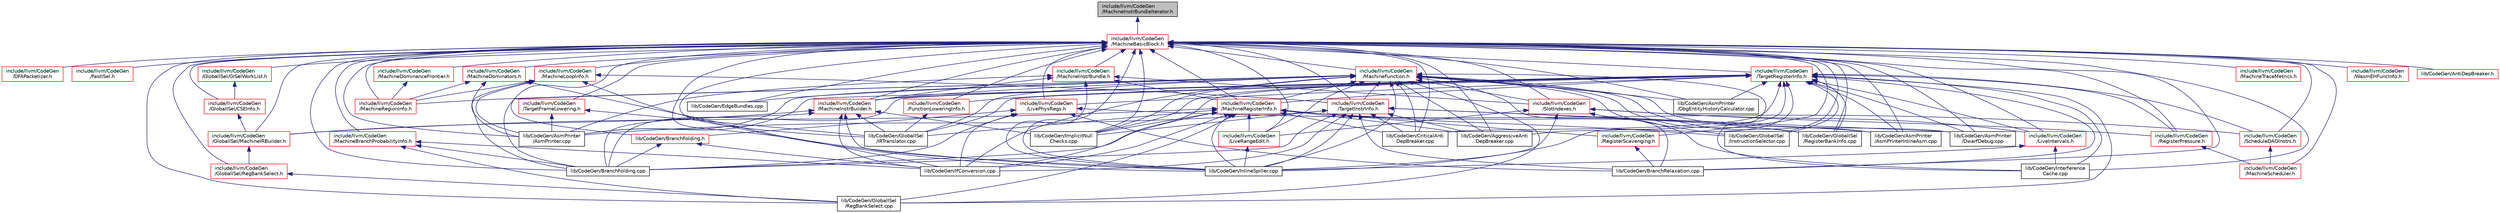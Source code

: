 digraph "include/llvm/CodeGen/MachineInstrBundleIterator.h"
{
 // LATEX_PDF_SIZE
  bgcolor="transparent";
  edge [fontname="Helvetica",fontsize="10",labelfontname="Helvetica",labelfontsize="10"];
  node [fontname="Helvetica",fontsize="10",shape="box"];
  Node1 [label="include/llvm/CodeGen\l/MachineInstrBundleIterator.h",height=0.2,width=0.4,color="black", fillcolor="grey75", style="filled", fontcolor="black",tooltip=" "];
  Node1 -> Node2 [dir="back",color="midnightblue",fontsize="10",style="solid",fontname="Helvetica"];
  Node2 [label="include/llvm/CodeGen\l/MachineBasicBlock.h",height=0.2,width=0.4,color="red",URL="$MachineBasicBlock_8h.html",tooltip=" "];
  Node2 -> Node3 [dir="back",color="midnightblue",fontsize="10",style="solid",fontname="Helvetica"];
  Node3 [label="include/llvm/CodeGen\l/DFAPacketizer.h",height=0.2,width=0.4,color="red",URL="$DFAPacketizer_8h.html",tooltip=" "];
  Node2 -> Node18 [dir="back",color="midnightblue",fontsize="10",style="solid",fontname="Helvetica"];
  Node18 [label="include/llvm/CodeGen\l/FastISel.h",height=0.2,width=0.4,color="red",URL="$FastISel_8h.html",tooltip="This file defines the FastISel class."];
  Node2 -> Node27 [dir="back",color="midnightblue",fontsize="10",style="solid",fontname="Helvetica"];
  Node27 [label="include/llvm/CodeGen\l/FunctionLoweringInfo.h",height=0.2,width=0.4,color="red",URL="$FunctionLoweringInfo_8h.html",tooltip=" "];
  Node27 -> Node164 [dir="back",color="midnightblue",fontsize="10",style="solid",fontname="Helvetica"];
  Node164 [label="lib/CodeGen/GlobalISel\l/IRTranslator.cpp",height=0.2,width=0.4,color="black",URL="$IRTranslator_8cpp.html",tooltip="This file implements the IRTranslator class."];
  Node2 -> Node646 [dir="back",color="midnightblue",fontsize="10",style="solid",fontname="Helvetica"];
  Node646 [label="include/llvm/CodeGen\l/GlobalISel/CSEInfo.h",height=0.2,width=0.4,color="red",URL="$CSEInfo_8h.html",tooltip=" "];
  Node646 -> Node647 [dir="back",color="midnightblue",fontsize="10",style="solid",fontname="Helvetica"];
  Node647 [label="include/llvm/CodeGen\l/GlobalISel/MachineIRBuilder.h",height=0.2,width=0.4,color="red",URL="$MachineIRBuilder_8h.html",tooltip="This file declares the MachineIRBuilder class."];
  Node647 -> Node661 [dir="back",color="midnightblue",fontsize="10",style="solid",fontname="Helvetica"];
  Node661 [label="include/llvm/CodeGen\l/GlobalISel/RegBankSelect.h",height=0.2,width=0.4,color="red",URL="$RegBankSelect_8h.html",tooltip=" "];
  Node661 -> Node662 [dir="back",color="midnightblue",fontsize="10",style="solid",fontname="Helvetica"];
  Node662 [label="lib/CodeGen/GlobalISel\l/RegBankSelect.cpp",height=0.2,width=0.4,color="black",URL="$RegBankSelect_8cpp.html",tooltip="This file implements the RegBankSelect class."];
  Node2 -> Node664 [dir="back",color="midnightblue",fontsize="10",style="solid",fontname="Helvetica"];
  Node664 [label="include/llvm/CodeGen\l/GlobalISel/GISelWorkList.h",height=0.2,width=0.4,color="red",URL="$GISelWorkList_8h.html",tooltip=" "];
  Node664 -> Node646 [dir="back",color="midnightblue",fontsize="10",style="solid",fontname="Helvetica"];
  Node2 -> Node647 [dir="back",color="midnightblue",fontsize="10",style="solid",fontname="Helvetica"];
  Node2 -> Node661 [dir="back",color="midnightblue",fontsize="10",style="solid",fontname="Helvetica"];
  Node2 -> Node665 [dir="back",color="midnightblue",fontsize="10",style="solid",fontname="Helvetica"];
  Node665 [label="include/llvm/CodeGen\l/LiveIntervals.h",height=0.2,width=0.4,color="red",URL="$LiveIntervals_8h.html",tooltip=" "];
  Node665 -> Node667 [dir="back",color="midnightblue",fontsize="10",style="solid",fontname="Helvetica"];
  Node667 [label="lib/CodeGen/InlineSpiller.cpp",height=0.2,width=0.4,color="black",URL="$InlineSpiller_8cpp.html",tooltip=" "];
  Node665 -> Node668 [dir="back",color="midnightblue",fontsize="10",style="solid",fontname="Helvetica"];
  Node668 [label="lib/CodeGen/Interference\lCache.cpp",height=0.2,width=0.4,color="black",URL="$InterferenceCache_8cpp.html",tooltip=" "];
  Node2 -> Node692 [dir="back",color="midnightblue",fontsize="10",style="solid",fontname="Helvetica"];
  Node692 [label="include/llvm/CodeGen\l/LivePhysRegs.h",height=0.2,width=0.4,color="red",URL="$LivePhysRegs_8h.html",tooltip="This file implements the LivePhysRegs utility for tracking liveness of physical registers."];
  Node692 -> Node139 [dir="back",color="midnightblue",fontsize="10",style="solid",fontname="Helvetica"];
  Node139 [label="include/llvm/CodeGen\l/ScheduleDAGInstrs.h",height=0.2,width=0.4,color="red",URL="$ScheduleDAGInstrs_8h.html",tooltip=" "];
  Node139 -> Node110 [dir="back",color="midnightblue",fontsize="10",style="solid",fontname="Helvetica"];
  Node110 [label="include/llvm/CodeGen\l/MachineScheduler.h",height=0.2,width=0.4,color="red",URL="$MachineScheduler_8h.html",tooltip=" "];
  Node692 -> Node701 [dir="back",color="midnightblue",fontsize="10",style="solid",fontname="Helvetica"];
  Node701 [label="lib/CodeGen/BranchFolding.cpp",height=0.2,width=0.4,color="black",URL="$BranchFolding_8cpp.html",tooltip=" "];
  Node692 -> Node802 [dir="back",color="midnightblue",fontsize="10",style="solid",fontname="Helvetica"];
  Node802 [label="lib/CodeGen/BranchFolding.h",height=0.2,width=0.4,color="red",URL="$BranchFolding_8h.html",tooltip=" "];
  Node802 -> Node701 [dir="back",color="midnightblue",fontsize="10",style="solid",fontname="Helvetica"];
  Node802 -> Node182 [dir="back",color="midnightblue",fontsize="10",style="solid",fontname="Helvetica"];
  Node182 [label="lib/CodeGen/IfConversion.cpp",height=0.2,width=0.4,color="black",URL="$IfConversion_8cpp.html",tooltip=" "];
  Node692 -> Node702 [dir="back",color="midnightblue",fontsize="10",style="solid",fontname="Helvetica"];
  Node702 [label="lib/CodeGen/BranchRelaxation.cpp",height=0.2,width=0.4,color="black",URL="$BranchRelaxation_8cpp.html",tooltip=" "];
  Node692 -> Node182 [dir="back",color="midnightblue",fontsize="10",style="solid",fontname="Helvetica"];
  Node2 -> Node805 [dir="back",color="midnightblue",fontsize="10",style="solid",fontname="Helvetica"];
  Node805 [label="include/llvm/CodeGen\l/LiveRangeEdit.h",height=0.2,width=0.4,color="red",URL="$LiveRangeEdit_8h.html",tooltip=" "];
  Node805 -> Node667 [dir="back",color="midnightblue",fontsize="10",style="solid",fontname="Helvetica"];
  Node2 -> Node806 [dir="back",color="midnightblue",fontsize="10",style="solid",fontname="Helvetica"];
  Node806 [label="include/llvm/CodeGen\l/MachineBranchProbabilityInfo.h",height=0.2,width=0.4,color="red",URL="$MachineBranchProbabilityInfo_8h.html",tooltip=" "];
  Node806 -> Node701 [dir="back",color="midnightblue",fontsize="10",style="solid",fontname="Helvetica"];
  Node806 -> Node662 [dir="back",color="midnightblue",fontsize="10",style="solid",fontname="Helvetica"];
  Node806 -> Node182 [dir="back",color="midnightblue",fontsize="10",style="solid",fontname="Helvetica"];
  Node2 -> Node813 [dir="back",color="midnightblue",fontsize="10",style="solid",fontname="Helvetica"];
  Node813 [label="include/llvm/CodeGen\l/MachineDominanceFrontier.h",height=0.2,width=0.4,color="red",URL="$MachineDominanceFrontier_8h.html",tooltip=" "];
  Node813 -> Node814 [dir="back",color="midnightblue",fontsize="10",style="solid",fontname="Helvetica"];
  Node814 [label="include/llvm/CodeGen\l/MachineRegionInfo.h",height=0.2,width=0.4,color="red",URL="$MachineRegionInfo_8h.html",tooltip=" "];
  Node2 -> Node818 [dir="back",color="midnightblue",fontsize="10",style="solid",fontname="Helvetica"];
  Node818 [label="include/llvm/CodeGen\l/MachineDominators.h",height=0.2,width=0.4,color="red",URL="$MachineDominators_8h.html",tooltip=" "];
  Node818 -> Node814 [dir="back",color="midnightblue",fontsize="10",style="solid",fontname="Helvetica"];
  Node818 -> Node169 [dir="back",color="midnightblue",fontsize="10",style="solid",fontname="Helvetica"];
  Node169 [label="lib/CodeGen/AsmPrinter\l/AsmPrinter.cpp",height=0.2,width=0.4,color="black",URL="$AsmPrinter_8cpp.html",tooltip=" "];
  Node818 -> Node667 [dir="back",color="midnightblue",fontsize="10",style="solid",fontname="Helvetica"];
  Node2 -> Node825 [dir="back",color="midnightblue",fontsize="10",style="solid",fontname="Helvetica"];
  Node825 [label="include/llvm/CodeGen\l/MachineFunction.h",height=0.2,width=0.4,color="red",URL="$MachineFunction_8h.html",tooltip=" "];
  Node825 -> Node805 [dir="back",color="midnightblue",fontsize="10",style="solid",fontname="Helvetica"];
  Node825 -> Node945 [dir="back",color="midnightblue",fontsize="10",style="solid",fontname="Helvetica"];
  Node945 [label="include/llvm/CodeGen\l/MachineInstrBuilder.h",height=0.2,width=0.4,color="red",URL="$MachineInstrBuilder_8h.html",tooltip=" "];
  Node945 -> Node647 [dir="back",color="midnightblue",fontsize="10",style="solid",fontname="Helvetica"];
  Node945 -> Node701 [dir="back",color="midnightblue",fontsize="10",style="solid",fontname="Helvetica"];
  Node945 -> Node164 [dir="back",color="midnightblue",fontsize="10",style="solid",fontname="Helvetica"];
  Node945 -> Node182 [dir="back",color="midnightblue",fontsize="10",style="solid",fontname="Helvetica"];
  Node945 -> Node711 [dir="back",color="midnightblue",fontsize="10",style="solid",fontname="Helvetica"];
  Node711 [label="lib/CodeGen/ImplicitNull\lChecks.cpp",height=0.2,width=0.4,color="black",URL="$ImplicitNullChecks_8cpp.html",tooltip=" "];
  Node945 -> Node667 [dir="back",color="midnightblue",fontsize="10",style="solid",fontname="Helvetica"];
  Node825 -> Node814 [dir="back",color="midnightblue",fontsize="10",style="solid",fontname="Helvetica"];
  Node825 -> Node949 [dir="back",color="midnightblue",fontsize="10",style="solid",fontname="Helvetica"];
  Node949 [label="include/llvm/CodeGen\l/MachineRegisterInfo.h",height=0.2,width=0.4,color="red",URL="$MachineRegisterInfo_8h.html",tooltip=" "];
  Node949 -> Node647 [dir="back",color="midnightblue",fontsize="10",style="solid",fontname="Helvetica"];
  Node949 -> Node805 [dir="back",color="midnightblue",fontsize="10",style="solid",fontname="Helvetica"];
  Node949 -> Node952 [dir="back",color="midnightblue",fontsize="10",style="solid",fontname="Helvetica"];
  Node952 [label="include/llvm/CodeGen\l/RegisterScavenging.h",height=0.2,width=0.4,color="red",URL="$RegisterScavenging_8h.html",tooltip="This file declares the machine register scavenger class."];
  Node952 -> Node702 [dir="back",color="midnightblue",fontsize="10",style="solid",fontname="Helvetica"];
  Node949 -> Node143 [dir="back",color="midnightblue",fontsize="10",style="solid",fontname="Helvetica"];
  Node143 [label="lib/CodeGen/AggressiveAnti\lDepBreaker.cpp",height=0.2,width=0.4,color="black",URL="$AggressiveAntiDepBreaker_8cpp.html",tooltip=" "];
  Node949 -> Node701 [dir="back",color="midnightblue",fontsize="10",style="solid",fontname="Helvetica"];
  Node949 -> Node147 [dir="back",color="midnightblue",fontsize="10",style="solid",fontname="Helvetica"];
  Node147 [label="lib/CodeGen/CriticalAnti\lDepBreaker.cpp",height=0.2,width=0.4,color="black",URL="$CriticalAntiDepBreaker_8cpp.html",tooltip=" "];
  Node949 -> Node164 [dir="back",color="midnightblue",fontsize="10",style="solid",fontname="Helvetica"];
  Node949 -> Node954 [dir="back",color="midnightblue",fontsize="10",style="solid",fontname="Helvetica"];
  Node954 [label="lib/CodeGen/GlobalISel\l/InstructionSelector.cpp",height=0.2,width=0.4,color="black",URL="$InstructionSelector_8cpp.html",tooltip="This file implements the InstructionSelector class."];
  Node949 -> Node662 [dir="back",color="midnightblue",fontsize="10",style="solid",fontname="Helvetica"];
  Node949 -> Node955 [dir="back",color="midnightblue",fontsize="10",style="solid",fontname="Helvetica"];
  Node955 [label="lib/CodeGen/GlobalISel\l/RegisterBankInfo.cpp",height=0.2,width=0.4,color="black",URL="$RegisterBankInfo_8cpp.html",tooltip="This file implements the RegisterBankInfo class."];
  Node949 -> Node182 [dir="back",color="midnightblue",fontsize="10",style="solid",fontname="Helvetica"];
  Node949 -> Node711 [dir="back",color="midnightblue",fontsize="10",style="solid",fontname="Helvetica"];
  Node949 -> Node667 [dir="back",color="midnightblue",fontsize="10",style="solid",fontname="Helvetica"];
  Node825 -> Node913 [dir="back",color="midnightblue",fontsize="10",style="solid",fontname="Helvetica"];
  Node913 [label="include/llvm/CodeGen\l/SlotIndexes.h",height=0.2,width=0.4,color="red",URL="$SlotIndexes_8h.html",tooltip=" "];
  Node913 -> Node665 [dir="back",color="midnightblue",fontsize="10",style="solid",fontname="Helvetica"];
  Node913 -> Node805 [dir="back",color="midnightblue",fontsize="10",style="solid",fontname="Helvetica"];
  Node913 -> Node922 [dir="back",color="midnightblue",fontsize="10",style="solid",fontname="Helvetica"];
  Node922 [label="include/llvm/CodeGen\l/RegisterPressure.h",height=0.2,width=0.4,color="red",URL="$RegisterPressure_8h.html",tooltip=" "];
  Node922 -> Node110 [dir="back",color="midnightblue",fontsize="10",style="solid",fontname="Helvetica"];
  Node913 -> Node667 [dir="back",color="midnightblue",fontsize="10",style="solid",fontname="Helvetica"];
  Node913 -> Node668 [dir="back",color="midnightblue",fontsize="10",style="solid",fontname="Helvetica"];
  Node825 -> Node694 [dir="back",color="midnightblue",fontsize="10",style="solid",fontname="Helvetica"];
  Node694 [label="include/llvm/CodeGen\l/TargetInstrInfo.h",height=0.2,width=0.4,color="red",URL="$TargetInstrInfo_8h.html",tooltip=" "];
  Node694 -> Node143 [dir="back",color="midnightblue",fontsize="10",style="solid",fontname="Helvetica"];
  Node694 -> Node169 [dir="back",color="midnightblue",fontsize="10",style="solid",fontname="Helvetica"];
  Node694 -> Node699 [dir="back",color="midnightblue",fontsize="10",style="solid",fontname="Helvetica"];
  Node699 [label="lib/CodeGen/AsmPrinter\l/AsmPrinterInlineAsm.cpp",height=0.2,width=0.4,color="black",URL="$AsmPrinterInlineAsm_8cpp.html",tooltip=" "];
  Node694 -> Node700 [dir="back",color="midnightblue",fontsize="10",style="solid",fontname="Helvetica"];
  Node700 [label="lib/CodeGen/AsmPrinter\l/DwarfDebug.cpp",height=0.2,width=0.4,color="black",URL="$DwarfDebug_8cpp.html",tooltip=" "];
  Node694 -> Node701 [dir="back",color="midnightblue",fontsize="10",style="solid",fontname="Helvetica"];
  Node694 -> Node702 [dir="back",color="midnightblue",fontsize="10",style="solid",fontname="Helvetica"];
  Node694 -> Node147 [dir="back",color="midnightblue",fontsize="10",style="solid",fontname="Helvetica"];
  Node694 -> Node182 [dir="back",color="midnightblue",fontsize="10",style="solid",fontname="Helvetica"];
  Node694 -> Node711 [dir="back",color="midnightblue",fontsize="10",style="solid",fontname="Helvetica"];
  Node694 -> Node667 [dir="back",color="midnightblue",fontsize="10",style="solid",fontname="Helvetica"];
  Node825 -> Node143 [dir="back",color="midnightblue",fontsize="10",style="solid",fontname="Helvetica"];
  Node825 -> Node169 [dir="back",color="midnightblue",fontsize="10",style="solid",fontname="Helvetica"];
  Node825 -> Node699 [dir="back",color="midnightblue",fontsize="10",style="solid",fontname="Helvetica"];
  Node825 -> Node170 [dir="back",color="midnightblue",fontsize="10",style="solid",fontname="Helvetica"];
  Node170 [label="lib/CodeGen/AsmPrinter\l/DbgEntityHistoryCalculator.cpp",height=0.2,width=0.4,color="black",URL="$DbgEntityHistoryCalculator_8cpp.html",tooltip=" "];
  Node825 -> Node700 [dir="back",color="midnightblue",fontsize="10",style="solid",fontname="Helvetica"];
  Node825 -> Node701 [dir="back",color="midnightblue",fontsize="10",style="solid",fontname="Helvetica"];
  Node825 -> Node702 [dir="back",color="midnightblue",fontsize="10",style="solid",fontname="Helvetica"];
  Node825 -> Node147 [dir="back",color="midnightblue",fontsize="10",style="solid",fontname="Helvetica"];
  Node825 -> Node898 [dir="back",color="midnightblue",fontsize="10",style="solid",fontname="Helvetica"];
  Node898 [label="lib/CodeGen/EdgeBundles.cpp",height=0.2,width=0.4,color="black",URL="$EdgeBundles_8cpp.html",tooltip=" "];
  Node825 -> Node164 [dir="back",color="midnightblue",fontsize="10",style="solid",fontname="Helvetica"];
  Node825 -> Node954 [dir="back",color="midnightblue",fontsize="10",style="solid",fontname="Helvetica"];
  Node825 -> Node662 [dir="back",color="midnightblue",fontsize="10",style="solid",fontname="Helvetica"];
  Node825 -> Node955 [dir="back",color="midnightblue",fontsize="10",style="solid",fontname="Helvetica"];
  Node825 -> Node182 [dir="back",color="midnightblue",fontsize="10",style="solid",fontname="Helvetica"];
  Node825 -> Node711 [dir="back",color="midnightblue",fontsize="10",style="solid",fontname="Helvetica"];
  Node825 -> Node667 [dir="back",color="midnightblue",fontsize="10",style="solid",fontname="Helvetica"];
  Node825 -> Node668 [dir="back",color="midnightblue",fontsize="10",style="solid",fontname="Helvetica"];
  Node2 -> Node945 [dir="back",color="midnightblue",fontsize="10",style="solid",fontname="Helvetica"];
  Node2 -> Node995 [dir="back",color="midnightblue",fontsize="10",style="solid",fontname="Helvetica"];
  Node995 [label="include/llvm/CodeGen\l/MachineInstrBundle.h",height=0.2,width=0.4,color="red",URL="$MachineInstrBundle_8h.html",tooltip=" "];
  Node995 -> Node945 [dir="back",color="midnightblue",fontsize="10",style="solid",fontname="Helvetica"];
  Node995 -> Node949 [dir="back",color="midnightblue",fontsize="10",style="solid",fontname="Helvetica"];
  Node995 -> Node913 [dir="back",color="midnightblue",fontsize="10",style="solid",fontname="Helvetica"];
  Node995 -> Node169 [dir="back",color="midnightblue",fontsize="10",style="solid",fontname="Helvetica"];
  Node995 -> Node667 [dir="back",color="midnightblue",fontsize="10",style="solid",fontname="Helvetica"];
  Node2 -> Node907 [dir="back",color="midnightblue",fontsize="10",style="solid",fontname="Helvetica"];
  Node907 [label="include/llvm/CodeGen\l/MachineLoopInfo.h",height=0.2,width=0.4,color="red",URL="$MachineLoopInfo_8h.html",tooltip=" "];
  Node907 -> Node814 [dir="back",color="midnightblue",fontsize="10",style="solid",fontname="Helvetica"];
  Node907 -> Node694 [dir="back",color="midnightblue",fontsize="10",style="solid",fontname="Helvetica"];
  Node907 -> Node169 [dir="back",color="midnightblue",fontsize="10",style="solid",fontname="Helvetica"];
  Node907 -> Node701 [dir="back",color="midnightblue",fontsize="10",style="solid",fontname="Helvetica"];
  Node907 -> Node667 [dir="back",color="midnightblue",fontsize="10",style="solid",fontname="Helvetica"];
  Node2 -> Node814 [dir="back",color="midnightblue",fontsize="10",style="solid",fontname="Helvetica"];
  Node2 -> Node949 [dir="back",color="midnightblue",fontsize="10",style="solid",fontname="Helvetica"];
  Node2 -> Node110 [dir="back",color="midnightblue",fontsize="10",style="solid",fontname="Helvetica"];
  Node2 -> Node910 [dir="back",color="midnightblue",fontsize="10",style="solid",fontname="Helvetica"];
  Node910 [label="include/llvm/CodeGen\l/MachineTraceMetrics.h",height=0.2,width=0.4,color="red",URL="$MachineTraceMetrics_8h.html",tooltip=" "];
  Node2 -> Node922 [dir="back",color="midnightblue",fontsize="10",style="solid",fontname="Helvetica"];
  Node2 -> Node952 [dir="back",color="midnightblue",fontsize="10",style="solid",fontname="Helvetica"];
  Node2 -> Node139 [dir="back",color="midnightblue",fontsize="10",style="solid",fontname="Helvetica"];
  Node2 -> Node913 [dir="back",color="midnightblue",fontsize="10",style="solid",fontname="Helvetica"];
  Node2 -> Node996 [dir="back",color="midnightblue",fontsize="10",style="solid",fontname="Helvetica"];
  Node996 [label="include/llvm/CodeGen\l/TargetFrameLowering.h",height=0.2,width=0.4,color="red",URL="$TargetFrameLowering_8h.html",tooltip=" "];
  Node996 -> Node169 [dir="back",color="midnightblue",fontsize="10",style="solid",fontname="Helvetica"];
  Node996 -> Node164 [dir="back",color="midnightblue",fontsize="10",style="solid",fontname="Helvetica"];
  Node2 -> Node694 [dir="back",color="midnightblue",fontsize="10",style="solid",fontname="Helvetica"];
  Node2 -> Node1021 [dir="back",color="midnightblue",fontsize="10",style="solid",fontname="Helvetica"];
  Node1021 [label="include/llvm/CodeGen\l/TargetRegisterInfo.h",height=0.2,width=0.4,color="red",URL="$TargetRegisterInfo_8h.html",tooltip=" "];
  Node1021 -> Node27 [dir="back",color="midnightblue",fontsize="10",style="solid",fontname="Helvetica"];
  Node1021 -> Node665 [dir="back",color="midnightblue",fontsize="10",style="solid",fontname="Helvetica"];
  Node1021 -> Node692 [dir="back",color="midnightblue",fontsize="10",style="solid",fontname="Helvetica"];
  Node1021 -> Node945 [dir="back",color="midnightblue",fontsize="10",style="solid",fontname="Helvetica"];
  Node1021 -> Node949 [dir="back",color="midnightblue",fontsize="10",style="solid",fontname="Helvetica"];
  Node1021 -> Node922 [dir="back",color="midnightblue",fontsize="10",style="solid",fontname="Helvetica"];
  Node1021 -> Node139 [dir="back",color="midnightblue",fontsize="10",style="solid",fontname="Helvetica"];
  Node1021 -> Node143 [dir="back",color="midnightblue",fontsize="10",style="solid",fontname="Helvetica"];
  Node1021 -> Node169 [dir="back",color="midnightblue",fontsize="10",style="solid",fontname="Helvetica"];
  Node1021 -> Node699 [dir="back",color="midnightblue",fontsize="10",style="solid",fontname="Helvetica"];
  Node1021 -> Node170 [dir="back",color="midnightblue",fontsize="10",style="solid",fontname="Helvetica"];
  Node1021 -> Node700 [dir="back",color="midnightblue",fontsize="10",style="solid",fontname="Helvetica"];
  Node1021 -> Node701 [dir="back",color="midnightblue",fontsize="10",style="solid",fontname="Helvetica"];
  Node1021 -> Node702 [dir="back",color="midnightblue",fontsize="10",style="solid",fontname="Helvetica"];
  Node1021 -> Node147 [dir="back",color="midnightblue",fontsize="10",style="solid",fontname="Helvetica"];
  Node1021 -> Node164 [dir="back",color="midnightblue",fontsize="10",style="solid",fontname="Helvetica"];
  Node1021 -> Node954 [dir="back",color="midnightblue",fontsize="10",style="solid",fontname="Helvetica"];
  Node1021 -> Node662 [dir="back",color="midnightblue",fontsize="10",style="solid",fontname="Helvetica"];
  Node1021 -> Node955 [dir="back",color="midnightblue",fontsize="10",style="solid",fontname="Helvetica"];
  Node1021 -> Node182 [dir="back",color="midnightblue",fontsize="10",style="solid",fontname="Helvetica"];
  Node1021 -> Node711 [dir="back",color="midnightblue",fontsize="10",style="solid",fontname="Helvetica"];
  Node1021 -> Node667 [dir="back",color="midnightblue",fontsize="10",style="solid",fontname="Helvetica"];
  Node1021 -> Node668 [dir="back",color="midnightblue",fontsize="10",style="solid",fontname="Helvetica"];
  Node2 -> Node1051 [dir="back",color="midnightblue",fontsize="10",style="solid",fontname="Helvetica"];
  Node1051 [label="include/llvm/CodeGen\l/WasmEHFuncInfo.h",height=0.2,width=0.4,color="red",URL="$WasmEHFuncInfo_8h.html",tooltip=" "];
  Node2 -> Node143 [dir="back",color="midnightblue",fontsize="10",style="solid",fontname="Helvetica"];
  Node2 -> Node144 [dir="back",color="midnightblue",fontsize="10",style="solid",fontname="Helvetica"];
  Node144 [label="lib/CodeGen/AntiDepBreaker.h",height=0.2,width=0.4,color="red",URL="$AntiDepBreaker_8h.html",tooltip=" "];
  Node2 -> Node169 [dir="back",color="midnightblue",fontsize="10",style="solid",fontname="Helvetica"];
  Node2 -> Node699 [dir="back",color="midnightblue",fontsize="10",style="solid",fontname="Helvetica"];
  Node2 -> Node170 [dir="back",color="midnightblue",fontsize="10",style="solid",fontname="Helvetica"];
  Node2 -> Node700 [dir="back",color="midnightblue",fontsize="10",style="solid",fontname="Helvetica"];
  Node2 -> Node701 [dir="back",color="midnightblue",fontsize="10",style="solid",fontname="Helvetica"];
  Node2 -> Node802 [dir="back",color="midnightblue",fontsize="10",style="solid",fontname="Helvetica"];
  Node2 -> Node702 [dir="back",color="midnightblue",fontsize="10",style="solid",fontname="Helvetica"];
  Node2 -> Node147 [dir="back",color="midnightblue",fontsize="10",style="solid",fontname="Helvetica"];
  Node2 -> Node898 [dir="back",color="midnightblue",fontsize="10",style="solid",fontname="Helvetica"];
  Node2 -> Node164 [dir="back",color="midnightblue",fontsize="10",style="solid",fontname="Helvetica"];
  Node2 -> Node954 [dir="back",color="midnightblue",fontsize="10",style="solid",fontname="Helvetica"];
  Node2 -> Node662 [dir="back",color="midnightblue",fontsize="10",style="solid",fontname="Helvetica"];
  Node2 -> Node955 [dir="back",color="midnightblue",fontsize="10",style="solid",fontname="Helvetica"];
  Node2 -> Node182 [dir="back",color="midnightblue",fontsize="10",style="solid",fontname="Helvetica"];
  Node2 -> Node711 [dir="back",color="midnightblue",fontsize="10",style="solid",fontname="Helvetica"];
  Node2 -> Node667 [dir="back",color="midnightblue",fontsize="10",style="solid",fontname="Helvetica"];
  Node2 -> Node668 [dir="back",color="midnightblue",fontsize="10",style="solid",fontname="Helvetica"];
}

